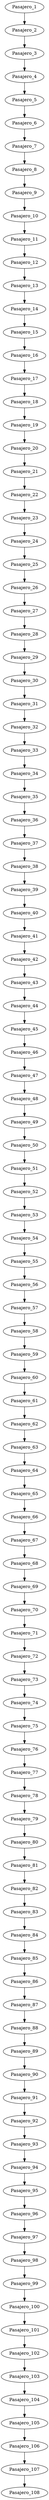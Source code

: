 digraph {
Pasajero_1->
Pasajero_2->
Pasajero_3->
Pasajero_4->
Pasajero_5->
Pasajero_6->
Pasajero_7->
Pasajero_8->
Pasajero_9->
Pasajero_10->
Pasajero_11->
Pasajero_12->
Pasajero_13->
Pasajero_14->
Pasajero_15->
Pasajero_16->
Pasajero_17->
Pasajero_18->
Pasajero_19->
Pasajero_20->
Pasajero_21->
Pasajero_22->
Pasajero_23->
Pasajero_24->
Pasajero_25->
Pasajero_26->
Pasajero_27->
Pasajero_28->
Pasajero_29->
Pasajero_30->
Pasajero_31->
Pasajero_32->
Pasajero_33->
Pasajero_34->
Pasajero_35->
Pasajero_36->
Pasajero_37->
Pasajero_38->
Pasajero_39->
Pasajero_40->
Pasajero_41->
Pasajero_42->
Pasajero_43->
Pasajero_44->
Pasajero_45->
Pasajero_46->
Pasajero_47->
Pasajero_48->
Pasajero_49->
Pasajero_50->
Pasajero_51->
Pasajero_52->
Pasajero_53->
Pasajero_54->
Pasajero_55->
Pasajero_56->
Pasajero_57->
Pasajero_58->
Pasajero_59->
Pasajero_60->
Pasajero_61->
Pasajero_62->
Pasajero_63->
Pasajero_64->
Pasajero_65->
Pasajero_66->
Pasajero_67->
Pasajero_68->
Pasajero_69->
Pasajero_70->
Pasajero_71->
Pasajero_72->
Pasajero_73->
Pasajero_74->
Pasajero_75->
Pasajero_76->
Pasajero_77->
Pasajero_78->
Pasajero_79->
Pasajero_80->
Pasajero_81->
Pasajero_82->
Pasajero_83->
Pasajero_84->
Pasajero_85->
Pasajero_86->
Pasajero_87->
Pasajero_88->
Pasajero_89->
Pasajero_90->
Pasajero_91->
Pasajero_92->
Pasajero_93->
Pasajero_94->
Pasajero_95->
Pasajero_96->
Pasajero_97->
Pasajero_98->
Pasajero_99->
Pasajero_100->
Pasajero_101->
Pasajero_102->
Pasajero_103->
Pasajero_104->
Pasajero_105->
Pasajero_106->
Pasajero_107->Pasajero_108}
